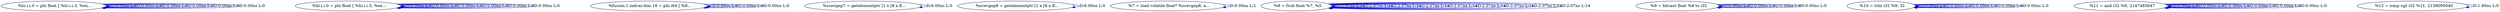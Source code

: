 digraph {
Node0x253a120[label="  %lo.i.i.0 = phi float [ %lo.i.i.3, %ex..."];
Node0x253a120 -> Node0x253a120[label="D:0.00ns L:0",color=blue];
Node0x253a120 -> Node0x253a120[label="D:0.00ns L:0",color=blue];
Node0x253a120 -> Node0x253a120[label="D:0.00ns L:0",color=blue];
Node0x253a120 -> Node0x253a120[label="D:0.00ns L:0",color=blue];
Node0x253a120 -> Node0x253a120[label="D:0.00ns L:0",color=blue];
Node0x253a120 -> Node0x253a120[label="D:0.00ns L:0",color=blue];
Node0x253a200[label="  %hi.i.i.0 = phi float [ %hi.i.i.3, %ex..."];
Node0x253a200 -> Node0x253a200[label="D:0.00ns L:0",color=blue];
Node0x253a200 -> Node0x253a200[label="D:0.00ns L:0",color=blue];
Node0x253a200 -> Node0x253a200[label="D:0.00ns L:0",color=blue];
Node0x253a200 -> Node0x253a200[label="D:0.00ns L:0",color=blue];
Node0x253a200 -> Node0x253a200[label="D:0.00ns L:0",color=blue];
Node0x253a200 -> Node0x253a200[label="D:0.00ns L:0",color=blue];
Node0x253a2e0[label="  %fusion.1.indvar.dim.18 = phi i64 [ %8..."];
Node0x253a2e0 -> Node0x253a2e0[label="D:0.00ns L:0",color=blue];
Node0x253a2e0 -> Node0x253a2e0[label="D:0.00ns L:0",color=blue];
Node0x253a2e0 -> Node0x253a2e0[label="D:0.00ns L:0",color=blue];
Node0x253a3c0[label="  %scevgep7 = getelementptr [1 x [8 x fl..."];
Node0x253a3c0 -> Node0x253a3c0[label="D:6.00ns L:0",color=blue];
Node0x253a4a0[label="  %scevgep8 = getelementptr [1 x [8 x fl..."];
Node0x253a4a0 -> Node0x253a4a0[label="D:6.00ns L:0",color=blue];
Node0x253a580[label="  %7 = load volatile float* %scevgep8, a..."];
Node0x253a580 -> Node0x253a580[label="D:0.00ns L:2",color=blue];
Node0x253a660[label="  %8 = fsub float %7, %5"];
Node0x253a660 -> Node0x253a660[label="D:2.07ns L:14",color=blue];
Node0x253a660 -> Node0x253a660[label="D:2.07ns L:14",color=blue];
Node0x253a660 -> Node0x253a660[label="D:2.07ns L:14",color=blue];
Node0x253a660 -> Node0x253a660[label="D:2.07ns L:14",color=blue];
Node0x253a660 -> Node0x253a660[label="D:2.07ns L:14",color=blue];
Node0x253a660 -> Node0x253a660[label="D:2.07ns L:14",color=blue];
Node0x253a660 -> Node0x253a660[label="D:2.07ns L:14",color=blue];
Node0x253a660 -> Node0x253a660[label="D:2.07ns L:14",color=blue];
Node0x253a660 -> Node0x253a660[label="D:2.07ns L:14",color=blue];
Node0x253a740[label="  %9 = bitcast float %8 to i32"];
Node0x253a740 -> Node0x253a740[label="D:0.00ns L:0",color=blue];
Node0x253a740 -> Node0x253a740[label="D:0.00ns L:0",color=blue];
Node0x253a740 -> Node0x253a740[label="D:0.00ns L:0",color=blue];
Node0x253a740 -> Node0x253a740[label="D:0.00ns L:0",color=blue];
Node0x253a820[label="  %10 = lshr i32 %9, 31"];
Node0x253a820 -> Node0x253a820[label="D:0.00ns L:0",color=blue];
Node0x253a820 -> Node0x253a820[label="D:0.00ns L:0",color=blue];
Node0x253a820 -> Node0x253a820[label="D:0.00ns L:0",color=blue];
Node0x253a820 -> Node0x253a820[label="D:0.00ns L:0",color=blue];
Node0x253a820 -> Node0x253a820[label="D:0.00ns L:0",color=blue];
Node0x253a900[label="  %11 = and i32 %9, 2147483647"];
Node0x253a900 -> Node0x253a900[label="D:0.00ns L:0",color=blue];
Node0x253a900 -> Node0x253a900[label="D:0.00ns L:0",color=blue];
Node0x253a900 -> Node0x253a900[label="D:0.00ns L:0",color=blue];
Node0x253a900 -> Node0x253a900[label="D:0.00ns L:0",color=blue];
Node0x253a900 -> Node0x253a900[label="D:0.00ns L:0",color=blue];
Node0x253a900 -> Node0x253a900[label="D:0.00ns L:0",color=blue];
Node0x253a9e0[label="  %12 = icmp ugt i32 %11, 2139095040"];
Node0x253a9e0 -> Node0x253a9e0[label="D:1.80ns L:0",color=blue];
}
